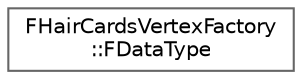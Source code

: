 digraph "Graphical Class Hierarchy"
{
 // INTERACTIVE_SVG=YES
 // LATEX_PDF_SIZE
  bgcolor="transparent";
  edge [fontname=Helvetica,fontsize=10,labelfontname=Helvetica,labelfontsize=10];
  node [fontname=Helvetica,fontsize=10,shape=box,height=0.2,width=0.4];
  rankdir="LR";
  Node0 [id="Node000000",label="FHairCardsVertexFactory\l::FDataType",height=0.2,width=0.4,color="grey40", fillcolor="white", style="filled",URL="$dd/d3a/structFHairCardsVertexFactory_1_1FDataType.html",tooltip=" "];
}
